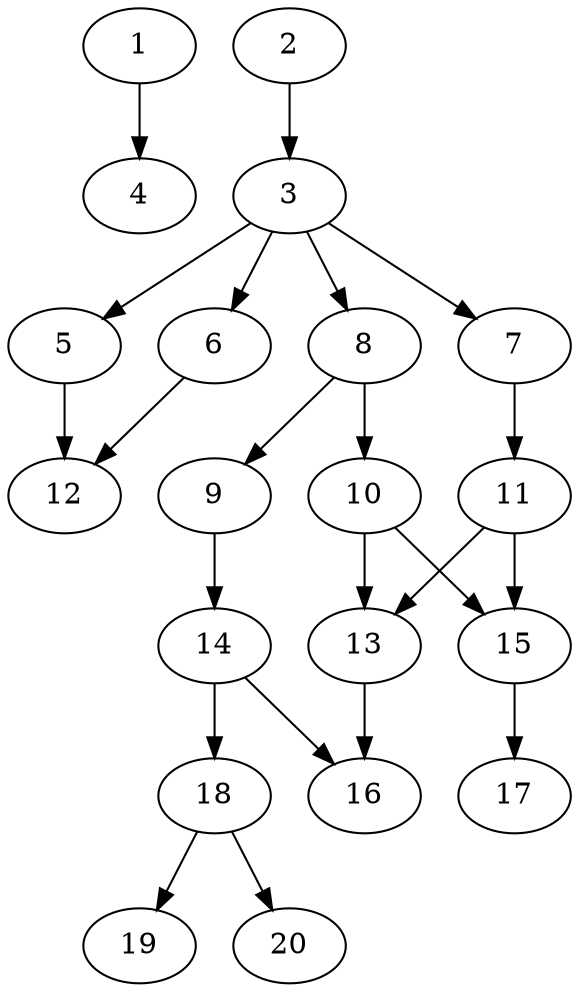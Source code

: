 // DAG automatically generated by daggen at Wed Jul 24 22:10:09 2019
// ./daggen --dot -n 20 --ccr 0.5 --fat 0.5 --regular 0.5 --density 0.5 --mindata 5242880 --maxdata 52428800 
digraph G {
  1 [size="27891712", alpha="0.09", expect_size="13945856"] 
  1 -> 4 [size ="13945856"]
  2 [size="70522880", alpha="0.08", expect_size="35261440"] 
  2 -> 3 [size ="35261440"]
  3 [size="51898368", alpha="0.10", expect_size="25949184"] 
  3 -> 5 [size ="25949184"]
  3 -> 6 [size ="25949184"]
  3 -> 7 [size ="25949184"]
  3 -> 8 [size ="25949184"]
  4 [size="15222784", alpha="0.04", expect_size="7611392"] 
  5 [size="72900608", alpha="0.01", expect_size="36450304"] 
  5 -> 12 [size ="36450304"]
  6 [size="52920320", alpha="0.05", expect_size="26460160"] 
  6 -> 12 [size ="26460160"]
  7 [size="83861504", alpha="0.05", expect_size="41930752"] 
  7 -> 11 [size ="41930752"]
  8 [size="34639872", alpha="0.06", expect_size="17319936"] 
  8 -> 9 [size ="17319936"]
  8 -> 10 [size ="17319936"]
  9 [size="46704640", alpha="0.16", expect_size="23352320"] 
  9 -> 14 [size ="23352320"]
  10 [size="101816320", alpha="0.05", expect_size="50908160"] 
  10 -> 13 [size ="50908160"]
  10 -> 15 [size ="50908160"]
  11 [size="101345280", alpha="0.05", expect_size="50672640"] 
  11 -> 13 [size ="50672640"]
  11 -> 15 [size ="50672640"]
  12 [size="47097856", alpha="0.15", expect_size="23548928"] 
  13 [size="84867072", alpha="0.04", expect_size="42433536"] 
  13 -> 16 [size ="42433536"]
  14 [size="37044224", alpha="0.19", expect_size="18522112"] 
  14 -> 16 [size ="18522112"]
  14 -> 18 [size ="18522112"]
  15 [size="55449600", alpha="0.15", expect_size="27724800"] 
  15 -> 17 [size ="27724800"]
  16 [size="58320896", alpha="0.14", expect_size="29160448"] 
  17 [size="81166336", alpha="0.04", expect_size="40583168"] 
  18 [size="102588416", alpha="0.19", expect_size="51294208"] 
  18 -> 19 [size ="51294208"]
  18 -> 20 [size ="51294208"]
  19 [size="36747264", alpha="0.15", expect_size="18373632"] 
  20 [size="19288064", alpha="0.19", expect_size="9644032"] 
}
